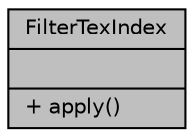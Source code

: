 digraph "FilterTexIndex"
{
 // LATEX_PDF_SIZE
  edge [fontname="Helvetica",fontsize="10",labelfontname="Helvetica",labelfontsize="10"];
  node [fontname="Helvetica",fontsize="10",shape=record];
  Node1 [label="{FilterTexIndex\n||+ apply()\l}",height=0.2,width=0.4,color="black", fillcolor="grey75", style="filled", fontcolor="black",tooltip="The implementation of the \"texindex\" filter."];
}
